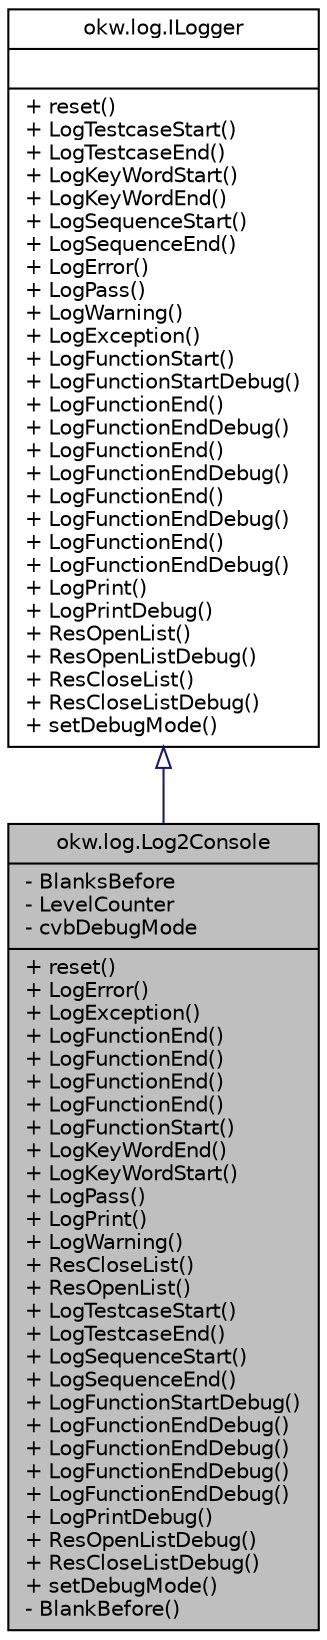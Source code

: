 digraph "okw.log.Log2Console"
{
 // INTERACTIVE_SVG=YES
  edge [fontname="Helvetica",fontsize="10",labelfontname="Helvetica",labelfontsize="10"];
  node [fontname="Helvetica",fontsize="10",shape=record];
  Node2 [label="{okw.log.Log2Console\n|- BlanksBefore\l- LevelCounter\l- cvbDebugMode\l|+ reset()\l+ LogError()\l+ LogException()\l+ LogFunctionEnd()\l+ LogFunctionEnd()\l+ LogFunctionEnd()\l+ LogFunctionEnd()\l+ LogFunctionStart()\l+ LogKeyWordEnd()\l+ LogKeyWordStart()\l+ LogPass()\l+ LogPrint()\l+ LogWarning()\l+ ResCloseList()\l+ ResOpenList()\l+ LogTestcaseStart()\l+ LogTestcaseEnd()\l+ LogSequenceStart()\l+ LogSequenceEnd()\l+ LogFunctionStartDebug()\l+ LogFunctionEndDebug()\l+ LogFunctionEndDebug()\l+ LogFunctionEndDebug()\l+ LogFunctionEndDebug()\l+ LogPrintDebug()\l+ ResOpenListDebug()\l+ ResCloseListDebug()\l+ setDebugMode()\l- BlankBefore()\l}",height=0.2,width=0.4,color="black", fillcolor="grey75", style="filled", fontcolor="black"];
  Node3 -> Node2 [dir="back",color="midnightblue",fontsize="10",style="solid",arrowtail="onormal",fontname="Helvetica"];
  Node3 [label="{okw.log.ILogger\n||+ reset()\l+ LogTestcaseStart()\l+ LogTestcaseEnd()\l+ LogKeyWordStart()\l+ LogKeyWordEnd()\l+ LogSequenceStart()\l+ LogSequenceEnd()\l+ LogError()\l+ LogPass()\l+ LogWarning()\l+ LogException()\l+ LogFunctionStart()\l+ LogFunctionStartDebug()\l+ LogFunctionEnd()\l+ LogFunctionEndDebug()\l+ LogFunctionEnd()\l+ LogFunctionEndDebug()\l+ LogFunctionEnd()\l+ LogFunctionEndDebug()\l+ LogFunctionEnd()\l+ LogFunctionEndDebug()\l+ LogPrint()\l+ LogPrintDebug()\l+ ResOpenList()\l+ ResOpenListDebug()\l+ ResCloseList()\l+ ResCloseListDebug()\l+ setDebugMode()\l}",height=0.2,width=0.4,color="black", fillcolor="white", style="filled",URL="$interfaceokw_1_1log_1_1_i_logger.html",tooltip="Debug Logs are not a part of Interface. "];
}
